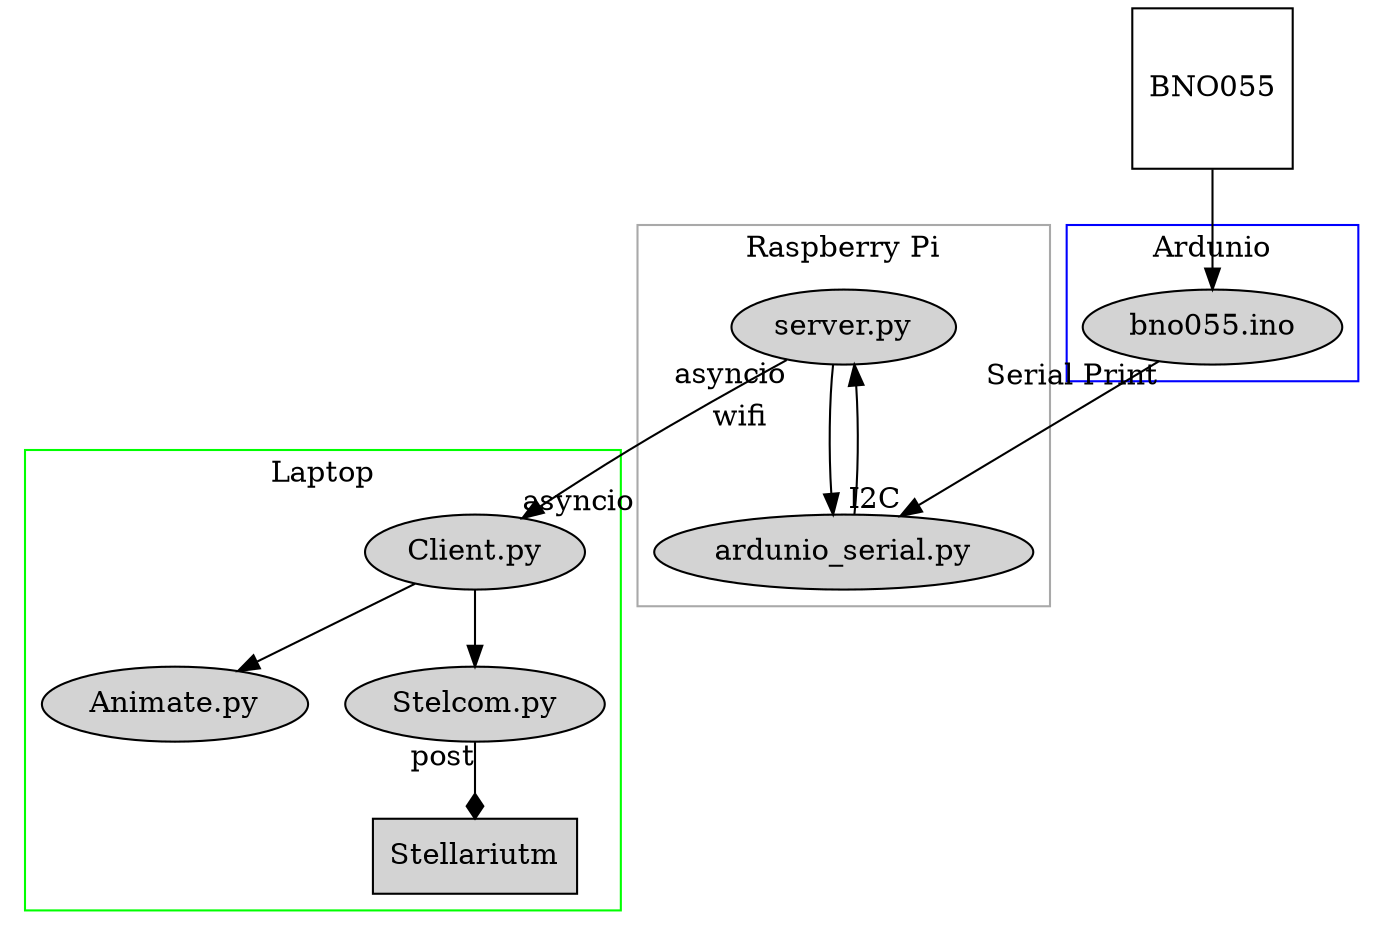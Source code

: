 
digraph {
	layout=dot
	subgraph cluster_Arduino {
		color=blue;
		node [style=filled];
		"bno055.ino" ;
		label = "Ardunio";
		}

	subgraph cluster_Rpi {
		color=darkgrey;
		node [style=filled];
		"server.py" -> "ardunio_serial.py";
		label = "Raspberry Pi";
		}

	subgraph cluster_Laptop {
		color=green;
		node [style=filled];
		"Client.py"->"Animate.py", "Stelcom.py";
		"Stellariutm";
		label = "Laptop";
		}

	BNO055 -> "bno055.ino"
	BNO055 [shape=square]
	"bno055.ino" -> "ardunio_serial.py" [taillabel = "Serial Print", headlabel = "I2C"]
	"server.py" ->"Client.py" [taillabel="asyncio", label = "wifi", headlabel = "asyncio" ]
	"Stelcom.py"-> "Stellariutm"[taillabel = "post", arrowhead = diamond]
	"ardunio_serial.py"->"server.py"
	"Stellariutm" [shape=arrow];



}
